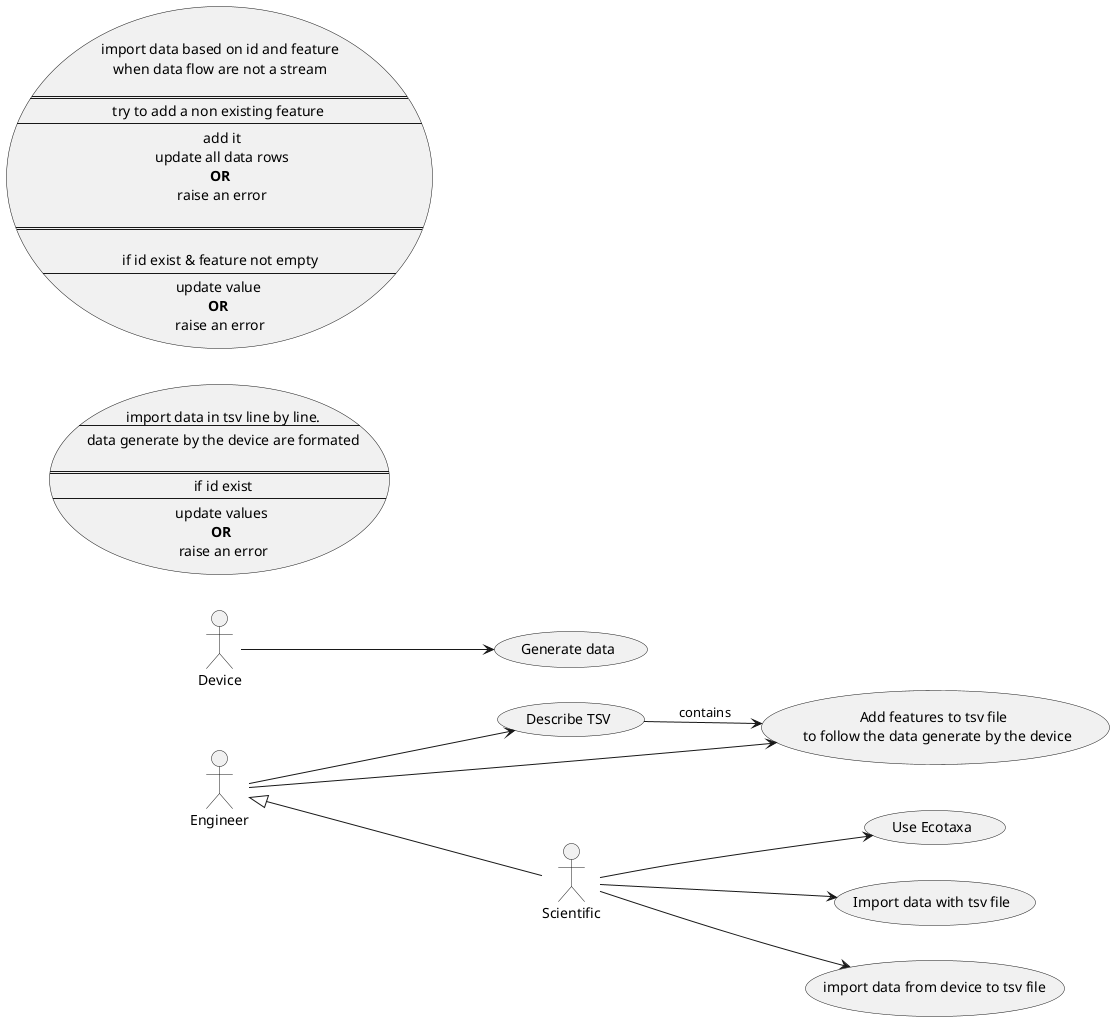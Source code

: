 /' Sebastien Galvagno '/

@startuml

left to right direction


:Engineer: --> (TSV)
:Engineer: ---> (Features)


:Scientific: --> (Ecotaxa)
:Scientific: --> (Import)
:Scientific: --> (GenerateTSV)

:Scientific: -up-|> :Engineer:

:Device: --> (Data)


"Use Ecotaxa" as (Ecotaxa)
"Describe TSV" as (TSV) 
"Add features to tsv file \n to follow the data generate by the device" as (Features)
"Generate data" as (Data)
"Import data with tsv file" as (Import)

"import data from device to tsv file" as (GenerateTSV)

(TSV) --> (Features) : contains


usecase import as "import data in tsv line by line. 
--
data generate by the device are formated

==
if id exist
--
update values 
**OR** 
raise an error
"

usecase import2 as "import data based on id and feature
when data flow are not a stream

==
try to add a non existing feature 
--
 add it
 update all data rows
**OR**
 raise an error

==

if id exist & feature not empty
--
update value 
**OR** 
raise an error
"

@enduml


